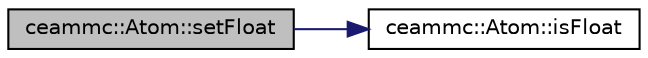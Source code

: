 digraph "ceammc::Atom::setFloat"
{
  edge [fontname="Helvetica",fontsize="10",labelfontname="Helvetica",labelfontsize="10"];
  node [fontname="Helvetica",fontsize="10",shape=record];
  rankdir="LR";
  Node1 [label="ceammc::Atom::setFloat",height=0.2,width=0.4,color="black", fillcolor="grey75", style="filled" fontcolor="black"];
  Node1 -> Node2 [color="midnightblue",fontsize="10",style="solid",fontname="Helvetica"];
  Node2 [label="ceammc::Atom::isFloat",height=0.2,width=0.4,color="black", fillcolor="white", style="filled",URL="$classceammc_1_1_atom.html#a0f1cf78bc426ca9563ef73112e1f01ba"];
}

